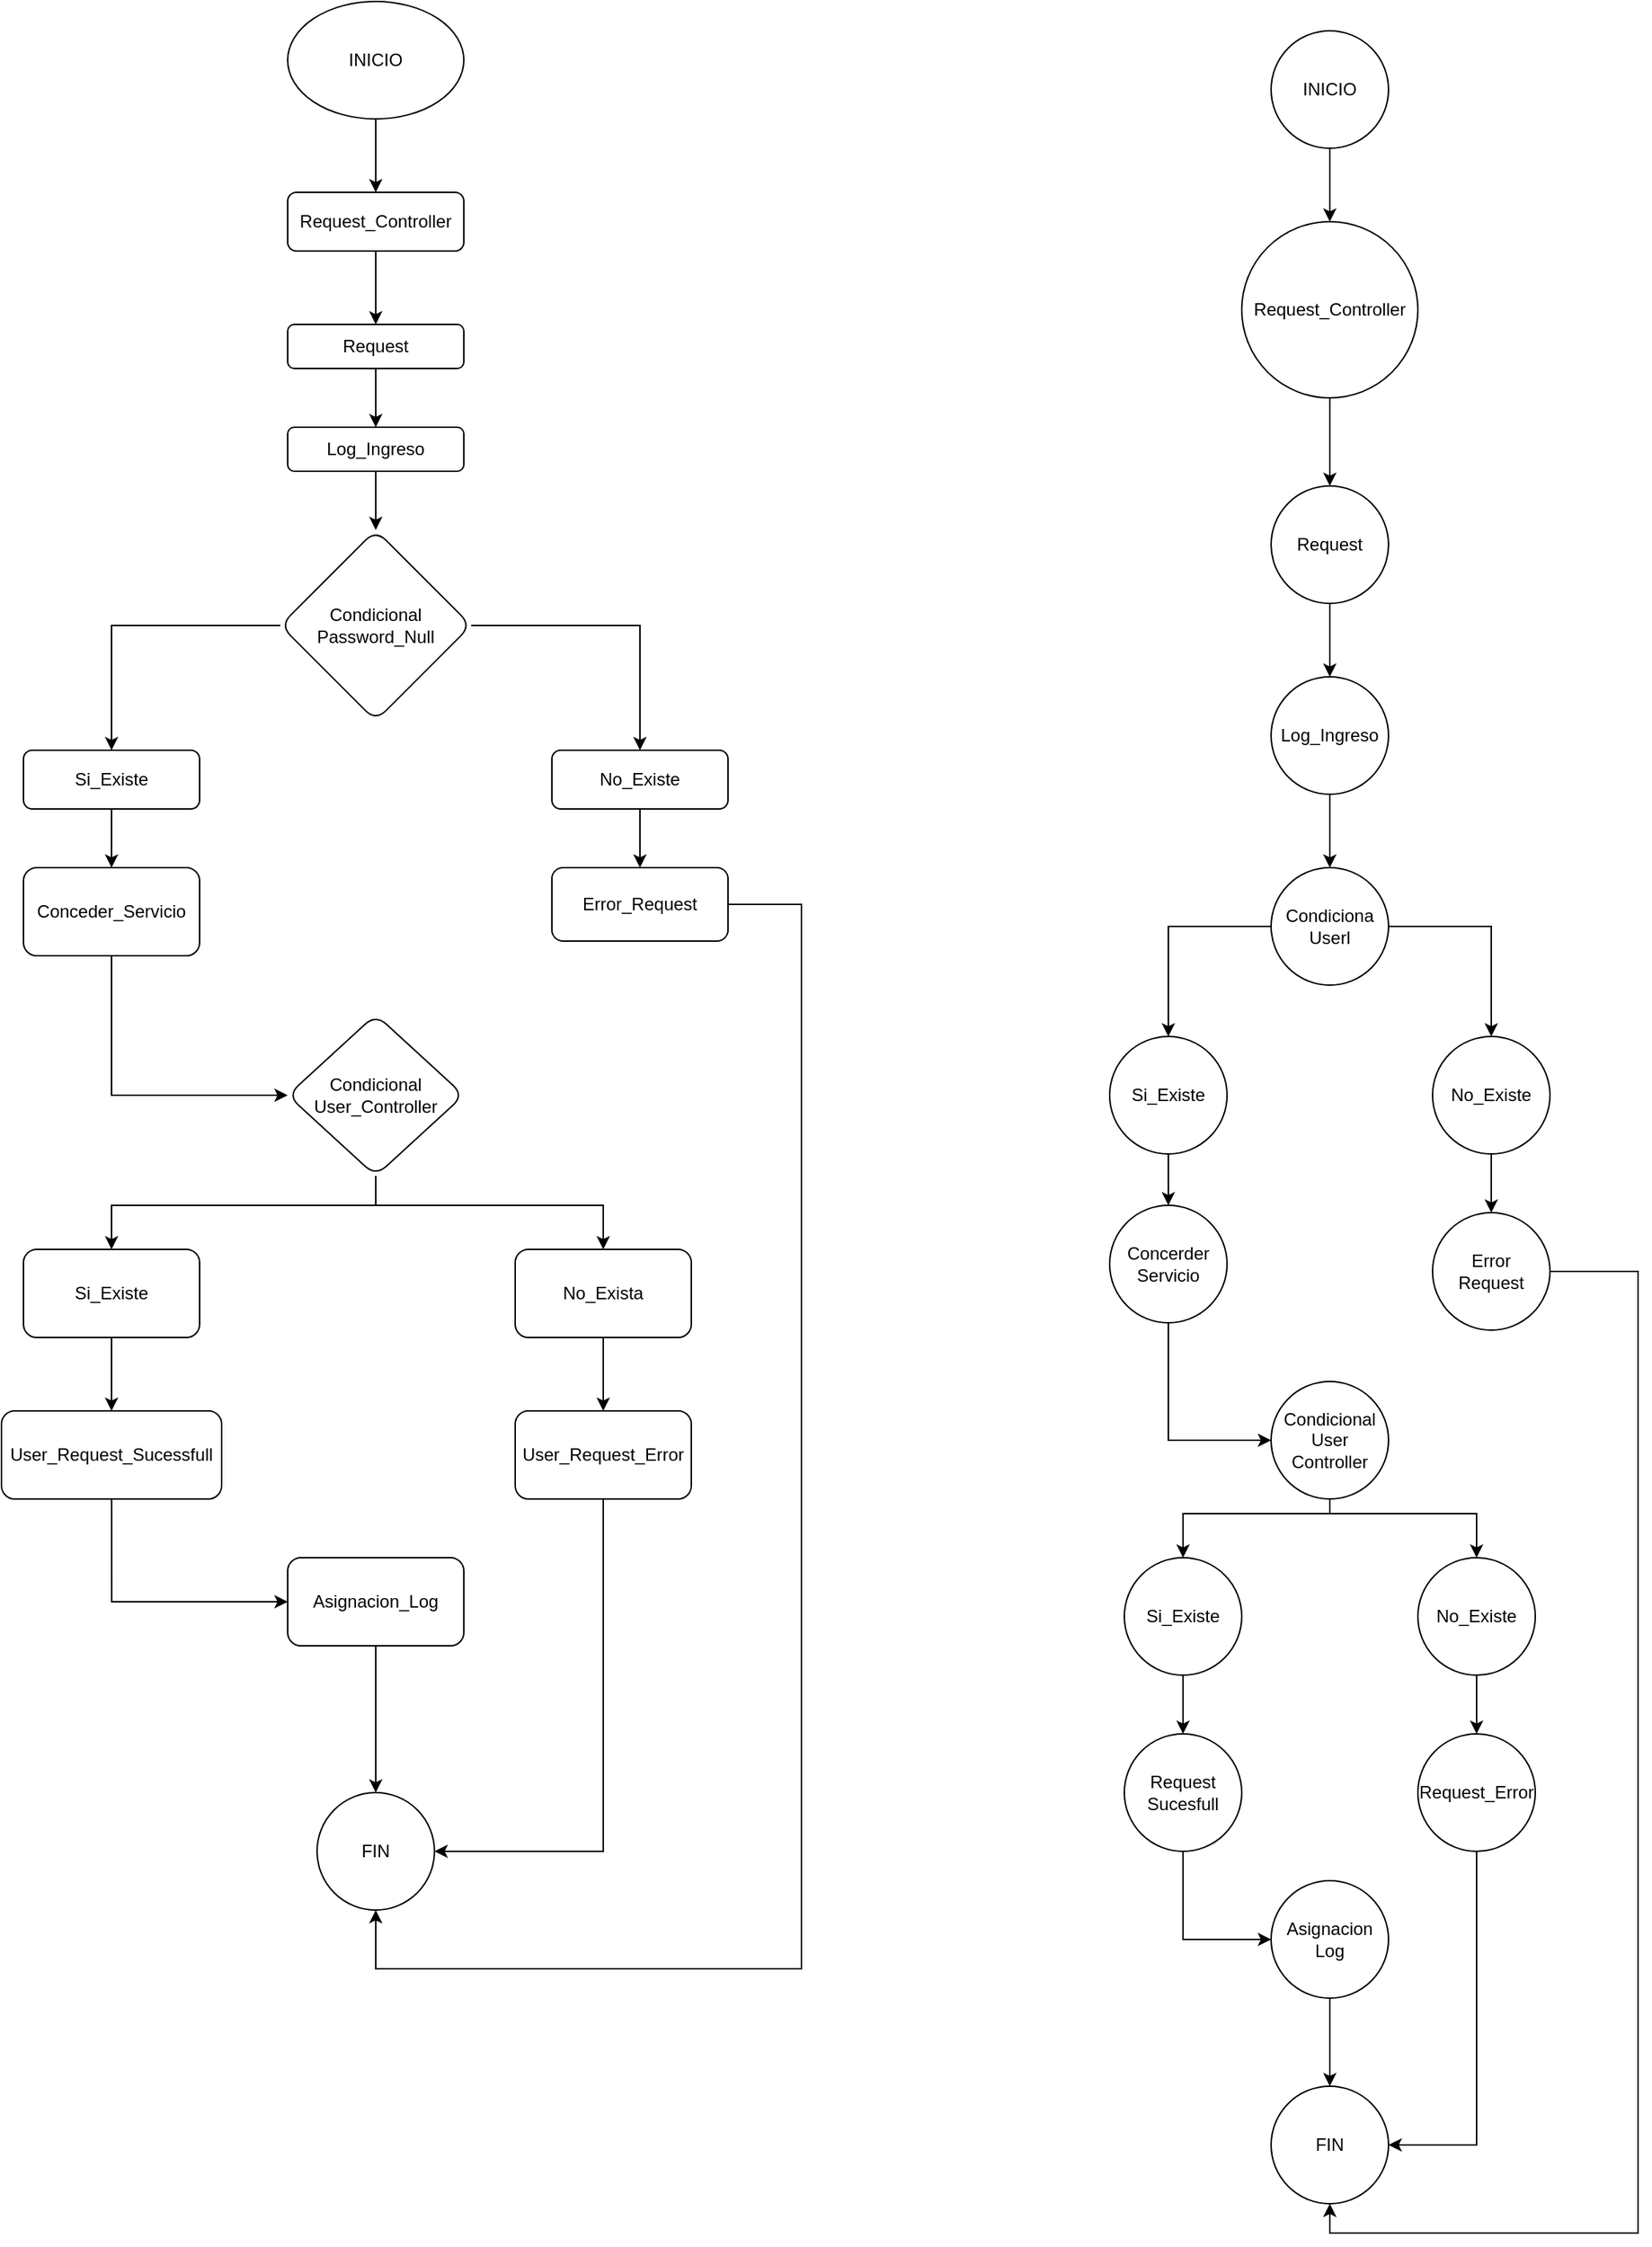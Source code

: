 <mxfile version="20.5.3" type="embed" pages="3"><diagram name="Page-1" id="FfVIi07mpyi2BEAG_MNZ"><mxGraphModel dx="629" dy="1196" grid="0" gridSize="10" guides="1" tooltips="1" connect="1" arrows="1" fold="1" page="0" pageScale="1" pageWidth="850" pageHeight="1100" math="0" shadow="0"><root><mxCell id="0"/><mxCell id="1" parent="0"/><mxCell id="qNy3HbN_EDeQJ4Fwauo_-4" style="edgeStyle=orthogonalEdgeStyle;rounded=0;orthogonalLoop=1;jettySize=auto;html=1;" parent="1" source="qNy3HbN_EDeQJ4Fwauo_-1" edge="1"><mxGeometry relative="1" as="geometry"><mxPoint x="1060" y="60" as="targetPoint"/></mxGeometry></mxCell><mxCell id="qNy3HbN_EDeQJ4Fwauo_-1" value="INICIO" style="ellipse;whiteSpace=wrap;html=1;" parent="1" vertex="1"><mxGeometry x="1000" y="-70" width="120" height="80" as="geometry"/></mxCell><mxCell id="qNy3HbN_EDeQJ4Fwauo_-7" value="" style="edgeStyle=orthogonalEdgeStyle;rounded=0;orthogonalLoop=1;jettySize=auto;html=1;" parent="1" source="qNy3HbN_EDeQJ4Fwauo_-5" target="qNy3HbN_EDeQJ4Fwauo_-6" edge="1"><mxGeometry relative="1" as="geometry"/></mxCell><mxCell id="qNy3HbN_EDeQJ4Fwauo_-5" value="Request_Controller" style="rounded=1;whiteSpace=wrap;html=1;" parent="1" vertex="1"><mxGeometry x="1000" y="60" width="120" height="40" as="geometry"/></mxCell><mxCell id="qNy3HbN_EDeQJ4Fwauo_-9" value="" style="edgeStyle=orthogonalEdgeStyle;rounded=0;orthogonalLoop=1;jettySize=auto;html=1;" parent="1" source="qNy3HbN_EDeQJ4Fwauo_-6" target="qNy3HbN_EDeQJ4Fwauo_-8" edge="1"><mxGeometry relative="1" as="geometry"/></mxCell><mxCell id="qNy3HbN_EDeQJ4Fwauo_-6" value="Request" style="whiteSpace=wrap;html=1;rounded=1;" parent="1" vertex="1"><mxGeometry x="1000" y="150" width="120" height="30" as="geometry"/></mxCell><mxCell id="qNy3HbN_EDeQJ4Fwauo_-14" value="" style="edgeStyle=orthogonalEdgeStyle;rounded=0;orthogonalLoop=1;jettySize=auto;html=1;" parent="1" source="qNy3HbN_EDeQJ4Fwauo_-8" target="qNy3HbN_EDeQJ4Fwauo_-13" edge="1"><mxGeometry relative="1" as="geometry"/></mxCell><mxCell id="qNy3HbN_EDeQJ4Fwauo_-8" value="Log_Ingreso" style="whiteSpace=wrap;html=1;rounded=1;" parent="1" vertex="1"><mxGeometry x="1000" y="220" width="120" height="30" as="geometry"/></mxCell><mxCell id="qNy3HbN_EDeQJ4Fwauo_-17" value="" style="edgeStyle=orthogonalEdgeStyle;rounded=0;orthogonalLoop=1;jettySize=auto;html=1;" parent="1" source="qNy3HbN_EDeQJ4Fwauo_-13" target="qNy3HbN_EDeQJ4Fwauo_-16" edge="1"><mxGeometry relative="1" as="geometry"/></mxCell><mxCell id="qNy3HbN_EDeQJ4Fwauo_-21" value="" style="edgeStyle=orthogonalEdgeStyle;rounded=0;orthogonalLoop=1;jettySize=auto;html=1;" parent="1" source="qNy3HbN_EDeQJ4Fwauo_-13" target="qNy3HbN_EDeQJ4Fwauo_-20" edge="1"><mxGeometry relative="1" as="geometry"/></mxCell><mxCell id="qNy3HbN_EDeQJ4Fwauo_-13" value="Condicional&lt;div&gt;Password_Null&lt;/div&gt;" style="rhombus;whiteSpace=wrap;html=1;rounded=1;" parent="1" vertex="1"><mxGeometry x="995" y="290" width="130" height="130" as="geometry"/></mxCell><mxCell id="qNy3HbN_EDeQJ4Fwauo_-19" value="" style="edgeStyle=orthogonalEdgeStyle;rounded=0;orthogonalLoop=1;jettySize=auto;html=1;" parent="1" source="qNy3HbN_EDeQJ4Fwauo_-16" target="qNy3HbN_EDeQJ4Fwauo_-18" edge="1"><mxGeometry relative="1" as="geometry"/></mxCell><mxCell id="qNy3HbN_EDeQJ4Fwauo_-16" value="Si_Existe" style="whiteSpace=wrap;html=1;rounded=1;" parent="1" vertex="1"><mxGeometry x="820" y="440" width="120" height="40" as="geometry"/></mxCell><mxCell id="qNy3HbN_EDeQJ4Fwauo_-29" value="" style="edgeStyle=orthogonalEdgeStyle;rounded=0;orthogonalLoop=1;jettySize=auto;html=1;" parent="1" source="qNy3HbN_EDeQJ4Fwauo_-18" target="qNy3HbN_EDeQJ4Fwauo_-28" edge="1"><mxGeometry relative="1" as="geometry"><Array as="points"><mxPoint x="880" y="675"/></Array></mxGeometry></mxCell><mxCell id="qNy3HbN_EDeQJ4Fwauo_-18" value="Conceder_Servicio" style="whiteSpace=wrap;html=1;rounded=1;" parent="1" vertex="1"><mxGeometry x="820" y="520" width="120" height="60" as="geometry"/></mxCell><mxCell id="qNy3HbN_EDeQJ4Fwauo_-23" value="" style="edgeStyle=orthogonalEdgeStyle;rounded=0;orthogonalLoop=1;jettySize=auto;html=1;" parent="1" source="qNy3HbN_EDeQJ4Fwauo_-20" target="qNy3HbN_EDeQJ4Fwauo_-22" edge="1"><mxGeometry relative="1" as="geometry"/></mxCell><mxCell id="qNy3HbN_EDeQJ4Fwauo_-20" value="No_Existe" style="whiteSpace=wrap;html=1;rounded=1;" parent="1" vertex="1"><mxGeometry x="1180" y="440" width="120" height="40" as="geometry"/></mxCell><mxCell id="qNy3HbN_EDeQJ4Fwauo_-41" style="edgeStyle=orthogonalEdgeStyle;rounded=0;orthogonalLoop=1;jettySize=auto;html=1;" parent="1" source="qNy3HbN_EDeQJ4Fwauo_-22" target="qNy3HbN_EDeQJ4Fwauo_-39" edge="1"><mxGeometry relative="1" as="geometry"><Array as="points"><mxPoint x="1350" y="545"/><mxPoint x="1350" y="1270"/><mxPoint x="1060" y="1270"/></Array></mxGeometry></mxCell><mxCell id="qNy3HbN_EDeQJ4Fwauo_-22" value="Error_Request" style="whiteSpace=wrap;html=1;rounded=1;" parent="1" vertex="1"><mxGeometry x="1180" y="520" width="120" height="50" as="geometry"/></mxCell><mxCell id="qNy3HbN_EDeQJ4Fwauo_-31" value="" style="edgeStyle=orthogonalEdgeStyle;rounded=0;orthogonalLoop=1;jettySize=auto;html=1;" parent="1" source="qNy3HbN_EDeQJ4Fwauo_-28" target="qNy3HbN_EDeQJ4Fwauo_-30" edge="1"><mxGeometry relative="1" as="geometry"><Array as="points"><mxPoint x="1060" y="750"/><mxPoint x="880" y="750"/></Array></mxGeometry></mxCell><mxCell id="qNy3HbN_EDeQJ4Fwauo_-34" value="" style="edgeStyle=orthogonalEdgeStyle;rounded=0;orthogonalLoop=1;jettySize=auto;html=1;" parent="1" source="qNy3HbN_EDeQJ4Fwauo_-28" target="qNy3HbN_EDeQJ4Fwauo_-33" edge="1"><mxGeometry relative="1" as="geometry"><Array as="points"><mxPoint x="1060" y="750"/><mxPoint x="1215" y="750"/></Array></mxGeometry></mxCell><mxCell id="qNy3HbN_EDeQJ4Fwauo_-28" value="Condicional&lt;div&gt;User_Controller&lt;/div&gt;" style="rhombus;whiteSpace=wrap;html=1;rounded=1;" parent="1" vertex="1"><mxGeometry x="1000" y="620" width="120" height="110" as="geometry"/></mxCell><mxCell id="qNy3HbN_EDeQJ4Fwauo_-36" value="" style="edgeStyle=orthogonalEdgeStyle;rounded=0;orthogonalLoop=1;jettySize=auto;html=1;" parent="1" source="qNy3HbN_EDeQJ4Fwauo_-30" target="qNy3HbN_EDeQJ4Fwauo_-35" edge="1"><mxGeometry relative="1" as="geometry"/></mxCell><mxCell id="qNy3HbN_EDeQJ4Fwauo_-30" value="Si_Existe" style="whiteSpace=wrap;html=1;rounded=1;" parent="1" vertex="1"><mxGeometry x="820" y="780" width="120" height="60" as="geometry"/></mxCell><mxCell id="qNy3HbN_EDeQJ4Fwauo_-43" value="" style="edgeStyle=orthogonalEdgeStyle;rounded=0;orthogonalLoop=1;jettySize=auto;html=1;" parent="1" source="qNy3HbN_EDeQJ4Fwauo_-33" target="qNy3HbN_EDeQJ4Fwauo_-42" edge="1"><mxGeometry relative="1" as="geometry"/></mxCell><mxCell id="qNy3HbN_EDeQJ4Fwauo_-33" value="No_Exista" style="whiteSpace=wrap;html=1;rounded=1;" parent="1" vertex="1"><mxGeometry x="1155" y="780" width="120" height="60" as="geometry"/></mxCell><mxCell id="qNy3HbN_EDeQJ4Fwauo_-38" value="" style="edgeStyle=orthogonalEdgeStyle;rounded=0;orthogonalLoop=1;jettySize=auto;html=1;" parent="1" target="qNy3HbN_EDeQJ4Fwauo_-37" edge="1"><mxGeometry relative="1" as="geometry"><mxPoint x="880.059" y="930" as="sourcePoint"/><Array as="points"><mxPoint x="880" y="1020"/></Array></mxGeometry></mxCell><mxCell id="qNy3HbN_EDeQJ4Fwauo_-35" value="User_Request_Sucessfull" style="whiteSpace=wrap;html=1;rounded=1;" parent="1" vertex="1"><mxGeometry x="805" y="890" width="150" height="60" as="geometry"/></mxCell><mxCell id="qNy3HbN_EDeQJ4Fwauo_-40" value="" style="edgeStyle=orthogonalEdgeStyle;rounded=0;orthogonalLoop=1;jettySize=auto;html=1;" parent="1" source="qNy3HbN_EDeQJ4Fwauo_-37" target="qNy3HbN_EDeQJ4Fwauo_-39" edge="1"><mxGeometry relative="1" as="geometry"/></mxCell><mxCell id="qNy3HbN_EDeQJ4Fwauo_-37" value="Asignacion_Log" style="whiteSpace=wrap;html=1;rounded=1;" parent="1" vertex="1"><mxGeometry x="1000" y="990" width="120" height="60" as="geometry"/></mxCell><mxCell id="qNy3HbN_EDeQJ4Fwauo_-39" value="FIN" style="ellipse;whiteSpace=wrap;html=1;rounded=1;" parent="1" vertex="1"><mxGeometry x="1020" y="1150" width="80" height="80" as="geometry"/></mxCell><mxCell id="qNy3HbN_EDeQJ4Fwauo_-44" style="edgeStyle=orthogonalEdgeStyle;rounded=0;orthogonalLoop=1;jettySize=auto;html=1;" parent="1" source="qNy3HbN_EDeQJ4Fwauo_-42" target="qNy3HbN_EDeQJ4Fwauo_-39" edge="1"><mxGeometry relative="1" as="geometry"><Array as="points"><mxPoint x="1215" y="1190"/></Array></mxGeometry></mxCell><mxCell id="qNy3HbN_EDeQJ4Fwauo_-42" value="User_Request_Error" style="whiteSpace=wrap;html=1;rounded=1;" parent="1" vertex="1"><mxGeometry x="1155" y="890" width="120" height="60" as="geometry"/></mxCell><mxCell id="qNy3HbN_EDeQJ4Fwauo_-47" value="" style="edgeStyle=orthogonalEdgeStyle;rounded=0;orthogonalLoop=1;jettySize=auto;html=1;" parent="1" source="qNy3HbN_EDeQJ4Fwauo_-45" target="qNy3HbN_EDeQJ4Fwauo_-46" edge="1"><mxGeometry relative="1" as="geometry"/></mxCell><mxCell id="qNy3HbN_EDeQJ4Fwauo_-45" value="INICIO" style="ellipse;whiteSpace=wrap;html=1;aspect=fixed;" parent="1" vertex="1"><mxGeometry x="1670" y="-50" width="80" height="80" as="geometry"/></mxCell><mxCell id="qNy3HbN_EDeQJ4Fwauo_-49" value="" style="edgeStyle=orthogonalEdgeStyle;rounded=0;orthogonalLoop=1;jettySize=auto;html=1;" parent="1" source="qNy3HbN_EDeQJ4Fwauo_-46" target="qNy3HbN_EDeQJ4Fwauo_-48" edge="1"><mxGeometry relative="1" as="geometry"/></mxCell><mxCell id="qNy3HbN_EDeQJ4Fwauo_-46" value="Request_Controller" style="ellipse;whiteSpace=wrap;html=1;" parent="1" vertex="1"><mxGeometry x="1650" y="80" width="120" height="120" as="geometry"/></mxCell><mxCell id="qNy3HbN_EDeQJ4Fwauo_-53" value="" style="edgeStyle=orthogonalEdgeStyle;rounded=0;orthogonalLoop=1;jettySize=auto;html=1;" parent="1" source="qNy3HbN_EDeQJ4Fwauo_-48" target="qNy3HbN_EDeQJ4Fwauo_-52" edge="1"><mxGeometry relative="1" as="geometry"/></mxCell><mxCell id="qNy3HbN_EDeQJ4Fwauo_-48" value="Request" style="ellipse;whiteSpace=wrap;html=1;" parent="1" vertex="1"><mxGeometry x="1670" y="260" width="80" height="80" as="geometry"/></mxCell><mxCell id="qNy3HbN_EDeQJ4Fwauo_-55" value="" style="edgeStyle=orthogonalEdgeStyle;rounded=0;orthogonalLoop=1;jettySize=auto;html=1;" parent="1" source="qNy3HbN_EDeQJ4Fwauo_-52" target="qNy3HbN_EDeQJ4Fwauo_-54" edge="1"><mxGeometry relative="1" as="geometry"/></mxCell><mxCell id="qNy3HbN_EDeQJ4Fwauo_-52" value="Log_Ingreso" style="ellipse;whiteSpace=wrap;html=1;" parent="1" vertex="1"><mxGeometry x="1670" y="390" width="80" height="80" as="geometry"/></mxCell><mxCell id="qNy3HbN_EDeQJ4Fwauo_-57" value="" style="edgeStyle=orthogonalEdgeStyle;rounded=0;orthogonalLoop=1;jettySize=auto;html=1;" parent="1" source="qNy3HbN_EDeQJ4Fwauo_-54" target="qNy3HbN_EDeQJ4Fwauo_-56" edge="1"><mxGeometry relative="1" as="geometry"/></mxCell><mxCell id="qNy3HbN_EDeQJ4Fwauo_-59" value="" style="edgeStyle=orthogonalEdgeStyle;rounded=0;orthogonalLoop=1;jettySize=auto;html=1;" parent="1" source="qNy3HbN_EDeQJ4Fwauo_-54" target="qNy3HbN_EDeQJ4Fwauo_-58" edge="1"><mxGeometry relative="1" as="geometry"/></mxCell><mxCell id="qNy3HbN_EDeQJ4Fwauo_-54" value="Condiciona&lt;div&gt;Userl&lt;/div&gt;" style="ellipse;whiteSpace=wrap;html=1;" parent="1" vertex="1"><mxGeometry x="1670" y="520" width="80" height="80" as="geometry"/></mxCell><mxCell id="qNy3HbN_EDeQJ4Fwauo_-61" value="" style="edgeStyle=orthogonalEdgeStyle;rounded=0;orthogonalLoop=1;jettySize=auto;html=1;" parent="1" source="qNy3HbN_EDeQJ4Fwauo_-56" target="qNy3HbN_EDeQJ4Fwauo_-60" edge="1"><mxGeometry relative="1" as="geometry"/></mxCell><mxCell id="qNy3HbN_EDeQJ4Fwauo_-56" value="Si_Existe" style="ellipse;whiteSpace=wrap;html=1;" parent="1" vertex="1"><mxGeometry x="1560" y="635" width="80" height="80" as="geometry"/></mxCell><mxCell id="qNy3HbN_EDeQJ4Fwauo_-63" value="" style="edgeStyle=orthogonalEdgeStyle;rounded=0;orthogonalLoop=1;jettySize=auto;html=1;" parent="1" source="qNy3HbN_EDeQJ4Fwauo_-58" target="qNy3HbN_EDeQJ4Fwauo_-62" edge="1"><mxGeometry relative="1" as="geometry"/></mxCell><mxCell id="qNy3HbN_EDeQJ4Fwauo_-58" value="No_Existe" style="ellipse;whiteSpace=wrap;html=1;" parent="1" vertex="1"><mxGeometry x="1780" y="635" width="80" height="80" as="geometry"/></mxCell><mxCell id="qNy3HbN_EDeQJ4Fwauo_-65" value="" style="edgeStyle=orthogonalEdgeStyle;rounded=0;orthogonalLoop=1;jettySize=auto;html=1;" parent="1" source="qNy3HbN_EDeQJ4Fwauo_-60" target="qNy3HbN_EDeQJ4Fwauo_-64" edge="1"><mxGeometry relative="1" as="geometry"><Array as="points"><mxPoint x="1600" y="910"/></Array></mxGeometry></mxCell><mxCell id="qNy3HbN_EDeQJ4Fwauo_-60" value="Concerder&lt;div&gt;Servicio&lt;/div&gt;" style="ellipse;whiteSpace=wrap;html=1;" parent="1" vertex="1"><mxGeometry x="1560" y="750" width="80" height="80" as="geometry"/></mxCell><mxCell id="qNy3HbN_EDeQJ4Fwauo_-82" style="edgeStyle=orthogonalEdgeStyle;rounded=0;orthogonalLoop=1;jettySize=auto;html=1;entryX=0.5;entryY=1;entryDx=0;entryDy=0;" parent="1" source="qNy3HbN_EDeQJ4Fwauo_-62" target="qNy3HbN_EDeQJ4Fwauo_-76" edge="1"><mxGeometry relative="1" as="geometry"><Array as="points"><mxPoint x="1920" y="795"/><mxPoint x="1920" y="1450"/><mxPoint x="1710" y="1450"/></Array></mxGeometry></mxCell><mxCell id="qNy3HbN_EDeQJ4Fwauo_-62" value="Error&lt;div&gt;Request&lt;/div&gt;" style="ellipse;whiteSpace=wrap;html=1;" parent="1" vertex="1"><mxGeometry x="1780" y="755" width="80" height="80" as="geometry"/></mxCell><mxCell id="qNy3HbN_EDeQJ4Fwauo_-67" value="" style="edgeStyle=orthogonalEdgeStyle;rounded=0;orthogonalLoop=1;jettySize=auto;html=1;" parent="1" source="qNy3HbN_EDeQJ4Fwauo_-64" target="qNy3HbN_EDeQJ4Fwauo_-66" edge="1"><mxGeometry relative="1" as="geometry"><Array as="points"><mxPoint x="1710" y="960"/><mxPoint x="1610" y="960"/></Array></mxGeometry></mxCell><mxCell id="qNy3HbN_EDeQJ4Fwauo_-69" value="" style="edgeStyle=orthogonalEdgeStyle;rounded=0;orthogonalLoop=1;jettySize=auto;html=1;" parent="1" source="qNy3HbN_EDeQJ4Fwauo_-64" target="qNy3HbN_EDeQJ4Fwauo_-68" edge="1"><mxGeometry relative="1" as="geometry"><Array as="points"><mxPoint x="1710" y="960"/><mxPoint x="1810" y="960"/></Array></mxGeometry></mxCell><mxCell id="qNy3HbN_EDeQJ4Fwauo_-64" value="Condicional&lt;div&gt;User&lt;/div&gt;&lt;div&gt;Controller&lt;/div&gt;" style="ellipse;whiteSpace=wrap;html=1;" parent="1" vertex="1"><mxGeometry x="1670" y="870" width="80" height="80" as="geometry"/></mxCell><mxCell id="qNy3HbN_EDeQJ4Fwauo_-71" value="" style="edgeStyle=orthogonalEdgeStyle;rounded=0;orthogonalLoop=1;jettySize=auto;html=1;" parent="1" source="qNy3HbN_EDeQJ4Fwauo_-66" target="qNy3HbN_EDeQJ4Fwauo_-70" edge="1"><mxGeometry relative="1" as="geometry"/></mxCell><mxCell id="qNy3HbN_EDeQJ4Fwauo_-66" value="Si_Existe" style="ellipse;whiteSpace=wrap;html=1;" parent="1" vertex="1"><mxGeometry x="1570" y="990" width="80" height="80" as="geometry"/></mxCell><mxCell id="qNy3HbN_EDeQJ4Fwauo_-80" value="" style="edgeStyle=orthogonalEdgeStyle;rounded=0;orthogonalLoop=1;jettySize=auto;html=1;" parent="1" source="qNy3HbN_EDeQJ4Fwauo_-68" target="qNy3HbN_EDeQJ4Fwauo_-79" edge="1"><mxGeometry relative="1" as="geometry"><Array as="points"><mxPoint x="1810" y="1100"/><mxPoint x="1810" y="1100"/></Array></mxGeometry></mxCell><mxCell id="qNy3HbN_EDeQJ4Fwauo_-68" value="No_Existe" style="ellipse;whiteSpace=wrap;html=1;" parent="1" vertex="1"><mxGeometry x="1770" y="990" width="80" height="80" as="geometry"/></mxCell><mxCell id="qNy3HbN_EDeQJ4Fwauo_-73" value="" style="edgeStyle=orthogonalEdgeStyle;rounded=0;orthogonalLoop=1;jettySize=auto;html=1;" parent="1" source="qNy3HbN_EDeQJ4Fwauo_-70" target="qNy3HbN_EDeQJ4Fwauo_-72" edge="1"><mxGeometry relative="1" as="geometry"><Array as="points"><mxPoint x="1610" y="1250"/></Array></mxGeometry></mxCell><mxCell id="qNy3HbN_EDeQJ4Fwauo_-70" value="Request&lt;div&gt;Sucesfull&lt;/div&gt;" style="ellipse;whiteSpace=wrap;html=1;" parent="1" vertex="1"><mxGeometry x="1570" y="1110" width="80" height="80" as="geometry"/></mxCell><mxCell id="qNy3HbN_EDeQJ4Fwauo_-77" value="" style="edgeStyle=orthogonalEdgeStyle;rounded=0;orthogonalLoop=1;jettySize=auto;html=1;" parent="1" source="qNy3HbN_EDeQJ4Fwauo_-72" target="qNy3HbN_EDeQJ4Fwauo_-76" edge="1"><mxGeometry relative="1" as="geometry"/></mxCell><mxCell id="qNy3HbN_EDeQJ4Fwauo_-72" value="Asignacion&lt;div&gt;Log&lt;/div&gt;" style="ellipse;whiteSpace=wrap;html=1;" parent="1" vertex="1"><mxGeometry x="1670" y="1210" width="80" height="80" as="geometry"/></mxCell><mxCell id="qNy3HbN_EDeQJ4Fwauo_-76" value="FIN" style="ellipse;whiteSpace=wrap;html=1;" parent="1" vertex="1"><mxGeometry x="1670" y="1350" width="80" height="80" as="geometry"/></mxCell><mxCell id="qNy3HbN_EDeQJ4Fwauo_-81" style="edgeStyle=orthogonalEdgeStyle;rounded=0;orthogonalLoop=1;jettySize=auto;html=1;entryX=1;entryY=0.5;entryDx=0;entryDy=0;" parent="1" source="qNy3HbN_EDeQJ4Fwauo_-79" target="qNy3HbN_EDeQJ4Fwauo_-76" edge="1"><mxGeometry relative="1" as="geometry"><Array as="points"><mxPoint x="1810" y="1390"/></Array></mxGeometry></mxCell><mxCell id="qNy3HbN_EDeQJ4Fwauo_-79" value="Request_Error" style="ellipse;whiteSpace=wrap;html=1;" parent="1" vertex="1"><mxGeometry x="1770" y="1110" width="80" height="80" as="geometry"/></mxCell></root></mxGraphModel></diagram><diagram id="x4maokPuhTRTG_9utZrZ" name="New Book/User"><mxGraphModel dx="2396" dy="1276" grid="0" gridSize="10" guides="1" tooltips="1" connect="1" arrows="1" fold="1" page="0" pageScale="1" pageWidth="850" pageHeight="1100" math="0" shadow="0"><root><mxCell id="0"/><mxCell id="1" parent="0"/><mxCell id="uH591HHBjOjmrH8-YSeK-1" style="edgeStyle=orthogonalEdgeStyle;rounded=0;orthogonalLoop=1;jettySize=auto;html=1;" parent="1" source="uH591HHBjOjmrH8-YSeK-3" edge="1"><mxGeometry relative="1" as="geometry"><mxPoint x="-204" y="81" as="targetPoint"/></mxGeometry></mxCell><mxCell id="uH591HHBjOjmrH8-YSeK-2" value="" style="edgeStyle=orthogonalEdgeStyle;rounded=0;orthogonalLoop=1;jettySize=auto;html=1;" parent="1" source="uH591HHBjOjmrH8-YSeK-3" target="uH591HHBjOjmrH8-YSeK-5" edge="1"><mxGeometry relative="1" as="geometry"/></mxCell><mxCell id="uH591HHBjOjmrH8-YSeK-3" value="Request /Asignación" style="ellipse;whiteSpace=wrap;html=1;aspect=fixed;" parent="1" vertex="1"><mxGeometry x="-244" y="21" width="80" height="80" as="geometry"/></mxCell><mxCell id="uH591HHBjOjmrH8-YSeK-4" value="" style="edgeStyle=orthogonalEdgeStyle;rounded=0;orthogonalLoop=1;jettySize=auto;html=1;" parent="1" source="uH591HHBjOjmrH8-YSeK-5" target="uH591HHBjOjmrH8-YSeK-20" edge="1"><mxGeometry relative="1" as="geometry"/></mxCell><mxCell id="uH591HHBjOjmrH8-YSeK-5" value="Log Ingreso" style="ellipse;whiteSpace=wrap;html=1;aspect=fixed;" parent="1" vertex="1"><mxGeometry x="-243" y="131" width="80" height="80" as="geometry"/></mxCell><mxCell id="uH591HHBjOjmrH8-YSeK-6" value="Condicional&lt;div&gt;respuesta&lt;/div&gt;&lt;div&gt;servicio&lt;/div&gt;" style="ellipse;whiteSpace=wrap;html=1;aspect=fixed;" parent="1" vertex="1"><mxGeometry x="-243" y="351" width="80" height="80" as="geometry"/></mxCell><mxCell id="uH591HHBjOjmrH8-YSeK-7" value="" style="edgeStyle=orthogonalEdgeStyle;rounded=0;orthogonalLoop=1;jettySize=auto;html=1;" parent="1" source="uH591HHBjOjmrH8-YSeK-8" target="uH591HHBjOjmrH8-YSeK-14" edge="1"><mxGeometry relative="1" as="geometry"/></mxCell><mxCell id="uH591HHBjOjmrH8-YSeK-8" value="Existe&lt;div&gt;yes&lt;/div&gt;" style="ellipse;whiteSpace=wrap;html=1;aspect=fixed;" parent="1" vertex="1"><mxGeometry x="-184" y="451" width="80" height="80" as="geometry"/></mxCell><mxCell id="uH591HHBjOjmrH8-YSeK-9" value="" style="endArrow=classic;startArrow=none;html=1;rounded=0;startFill=0;exitX=1;exitY=1;exitDx=0;exitDy=0;" parent="1" source="uH591HHBjOjmrH8-YSeK-6" target="uH591HHBjOjmrH8-YSeK-8" edge="1"><mxGeometry width="50" height="50" relative="1" as="geometry"><mxPoint x="-154" y="381" as="sourcePoint"/><mxPoint x="-134" y="561" as="targetPoint"/></mxGeometry></mxCell><mxCell id="uH591HHBjOjmrH8-YSeK-10" value="" style="edgeStyle=orthogonalEdgeStyle;rounded=0;orthogonalLoop=1;jettySize=auto;html=1;" parent="1" source="uH591HHBjOjmrH8-YSeK-11" target="uH591HHBjOjmrH8-YSeK-23" edge="1"><mxGeometry relative="1" as="geometry"/></mxCell><mxCell id="uH591HHBjOjmrH8-YSeK-11" value="Existe&lt;div&gt;no&lt;/div&gt;" style="ellipse;whiteSpace=wrap;html=1;aspect=fixed;" parent="1" vertex="1"><mxGeometry x="-304" y="451" width="80" height="80" as="geometry"/></mxCell><mxCell id="uH591HHBjOjmrH8-YSeK-12" value="" style="endArrow=classic;html=1;rounded=0;exitX=0;exitY=1;exitDx=0;exitDy=0;" parent="1" source="uH591HHBjOjmrH8-YSeK-6" target="uH591HHBjOjmrH8-YSeK-11" edge="1"><mxGeometry width="50" height="50" relative="1" as="geometry"><mxPoint x="-184" y="441" as="sourcePoint"/><mxPoint x="-134" y="391" as="targetPoint"/></mxGeometry></mxCell><mxCell id="uH591HHBjOjmrH8-YSeK-13" style="edgeStyle=orthogonalEdgeStyle;rounded=0;orthogonalLoop=1;jettySize=auto;html=1;" parent="1" source="uH591HHBjOjmrH8-YSeK-14" target="uH591HHBjOjmrH8-YSeK-16" edge="1"><mxGeometry relative="1" as="geometry"/></mxCell><mxCell id="uH591HHBjOjmrH8-YSeK-14" value="Asignación&lt;div&gt;respuesta&lt;/div&gt;" style="ellipse;whiteSpace=wrap;html=1;aspect=fixed;" parent="1" vertex="1"><mxGeometry x="-74" y="781" width="80" height="80" as="geometry"/></mxCell><mxCell id="uH591HHBjOjmrH8-YSeK-15" style="edgeStyle=orthogonalEdgeStyle;rounded=0;orthogonalLoop=1;jettySize=auto;html=1;" parent="1" source="uH591HHBjOjmrH8-YSeK-16" target="uH591HHBjOjmrH8-YSeK-21" edge="1"><mxGeometry relative="1" as="geometry"><mxPoint x="-34" y="1211" as="targetPoint"/></mxGeometry></mxCell><mxCell id="uH591HHBjOjmrH8-YSeK-16" value="Log Salida" style="ellipse;whiteSpace=wrap;html=1;aspect=fixed;" parent="1" vertex="1"><mxGeometry x="-74" y="1002" width="80" height="80" as="geometry"/></mxCell><mxCell id="uH591HHBjOjmrH8-YSeK-17" style="edgeStyle=orthogonalEdgeStyle;rounded=0;orthogonalLoop=1;jettySize=auto;html=1;" parent="1" source="uH591HHBjOjmrH8-YSeK-18" target="uH591HHBjOjmrH8-YSeK-3" edge="1"><mxGeometry relative="1" as="geometry"/></mxCell><mxCell id="uH591HHBjOjmrH8-YSeK-18" value="INICIO" style="strokeWidth=2;html=1;shape=mxgraph.flowchart.start_2;whiteSpace=wrap;" parent="1" vertex="1"><mxGeometry x="-254" y="-99" width="100" height="100" as="geometry"/></mxCell><mxCell id="uH591HHBjOjmrH8-YSeK-19" style="edgeStyle=orthogonalEdgeStyle;rounded=0;orthogonalLoop=1;jettySize=auto;html=1;" parent="1" source="uH591HHBjOjmrH8-YSeK-20" target="uH591HHBjOjmrH8-YSeK-6" edge="1"><mxGeometry relative="1" as="geometry"/></mxCell><mxCell id="uH591HHBjOjmrH8-YSeK-20" value="Servicio &lt;br&gt;Existe" style="ellipse;whiteSpace=wrap;html=1;aspect=fixed;" parent="1" vertex="1"><mxGeometry x="-243" y="241" width="80" height="80" as="geometry"/></mxCell><mxCell id="uH591HHBjOjmrH8-YSeK-21" value="" style="ellipse;html=1;shape=endState;fillColor=#000000;strokeColor=#ff0000;" parent="1" vertex="1"><mxGeometry x="-66.5" y="1129" width="65" height="60" as="geometry"/></mxCell><mxCell id="uH591HHBjOjmrH8-YSeK-22" style="edgeStyle=orthogonalEdgeStyle;rounded=0;orthogonalLoop=1;jettySize=auto;html=1;" parent="1" source="uH591HHBjOjmrH8-YSeK-23" target="uH591HHBjOjmrH8-YSeK-25" edge="1"><mxGeometry relative="1" as="geometry"/></mxCell><mxCell id="uH591HHBjOjmrH8-YSeK-23" value="Servicio&lt;div&gt;save&lt;/div&gt;" style="ellipse;whiteSpace=wrap;html=1;aspect=fixed;" parent="1" vertex="1"><mxGeometry x="-304" y="561" width="80" height="80" as="geometry"/></mxCell><mxCell id="uH591HHBjOjmrH8-YSeK-24" style="edgeStyle=orthogonalEdgeStyle;rounded=0;orthogonalLoop=1;jettySize=auto;html=1;" parent="1" source="uH591HHBjOjmrH8-YSeK-25" target="uH591HHBjOjmrH8-YSeK-23" edge="1"><mxGeometry relative="1" as="geometry"/></mxCell><mxCell id="uH591HHBjOjmrH8-YSeK-25" value="Condicional&lt;div&gt;respuesta&lt;/div&gt;&lt;div&gt;servicio&lt;br&gt;save&lt;/div&gt;" style="ellipse;whiteSpace=wrap;html=1;aspect=fixed;" parent="1" vertex="1"><mxGeometry x="-304" y="671" width="80" height="80" as="geometry"/></mxCell><mxCell id="uH591HHBjOjmrH8-YSeK-26" style="edgeStyle=orthogonalEdgeStyle;rounded=0;orthogonalLoop=1;jettySize=auto;html=1;" parent="1" source="uH591HHBjOjmrH8-YSeK-27" target="uH591HHBjOjmrH8-YSeK-14" edge="1"><mxGeometry relative="1" as="geometry"/></mxCell><mxCell id="uH591HHBjOjmrH8-YSeK-27" value="if" style="ellipse;whiteSpace=wrap;html=1;aspect=fixed;" parent="1" vertex="1"><mxGeometry x="-224" y="781" width="80" height="80" as="geometry"/></mxCell><mxCell id="uH591HHBjOjmrH8-YSeK-28" value="" style="endArrow=classic;startArrow=none;html=1;rounded=0;startFill=0;exitX=1;exitY=1;exitDx=0;exitDy=0;" parent="1" source="uH591HHBjOjmrH8-YSeK-25" target="uH591HHBjOjmrH8-YSeK-27" edge="1"><mxGeometry width="50" height="50" relative="1" as="geometry"><mxPoint x="-234" y="711" as="sourcePoint"/><mxPoint x="-214" y="891" as="targetPoint"/></mxGeometry></mxCell><mxCell id="uH591HHBjOjmrH8-YSeK-29" value="" style="edgeStyle=orthogonalEdgeStyle;rounded=0;orthogonalLoop=1;jettySize=auto;html=1;" parent="1" source="uH591HHBjOjmrH8-YSeK-30" target="uH591HHBjOjmrH8-YSeK-32" edge="1"><mxGeometry relative="1" as="geometry"/></mxCell><mxCell id="uH591HHBjOjmrH8-YSeK-30" value="else" style="ellipse;whiteSpace=wrap;html=1;aspect=fixed;" parent="1" vertex="1"><mxGeometry x="-354" y="761" width="80" height="80" as="geometry"/></mxCell><mxCell id="uH591HHBjOjmrH8-YSeK-31" value="" style="edgeStyle=orthogonalEdgeStyle;rounded=0;orthogonalLoop=1;jettySize=auto;html=1;" parent="1" source="uH591HHBjOjmrH8-YSeK-32" target="uH591HHBjOjmrH8-YSeK-34" edge="1"><mxGeometry relative="1" as="geometry"/></mxCell><mxCell id="uH591HHBjOjmrH8-YSeK-32" value="Asignación Respuesta&lt;div&gt;log&lt;/div&gt;" style="ellipse;whiteSpace=wrap;html=1;aspect=fixed;" parent="1" vertex="1"><mxGeometry x="-354" y="875" width="80" height="80" as="geometry"/></mxCell><mxCell id="uH591HHBjOjmrH8-YSeK-33" style="edgeStyle=orthogonalEdgeStyle;rounded=0;orthogonalLoop=1;jettySize=auto;html=1;" parent="1" source="uH591HHBjOjmrH8-YSeK-34" target="uH591HHBjOjmrH8-YSeK-16" edge="1"><mxGeometry relative="1" as="geometry"/></mxCell><mxCell id="uH591HHBjOjmrH8-YSeK-34" value="Log&amp;nbsp; error" style="ellipse;whiteSpace=wrap;html=1;aspect=fixed;" parent="1" vertex="1"><mxGeometry x="-354" y="1002" width="80" height="80" as="geometry"/></mxCell><mxCell id="uH591HHBjOjmrH8-YSeK-35" value="" style="endArrow=classic;html=1;rounded=0;" parent="1" source="uH591HHBjOjmrH8-YSeK-25" target="uH591HHBjOjmrH8-YSeK-30" edge="1"><mxGeometry width="50" height="50" relative="1" as="geometry"><mxPoint x="-302" y="799" as="sourcePoint"/><mxPoint x="-330" y="838" as="targetPoint"/></mxGeometry></mxCell><mxCell id="EXyDi3OsCoM8aWOe3NZ--97" style="edgeStyle=orthogonalEdgeStyle;rounded=0;orthogonalLoop=1;jettySize=auto;html=1;" parent="1" edge="1"><mxGeometry relative="1" as="geometry"><mxPoint x="-4" y="871" as="targetPoint"/><mxPoint x="-10.0" y="871.059" as="sourcePoint"/></mxGeometry></mxCell><mxCell id="wR3eQ_GsEskktiAwKdnj-1" value="" style="edgeStyle=orthogonalEdgeStyle;rounded=0;orthogonalLoop=1;jettySize=auto;html=1;" edge="1" parent="1" source="wR3eQ_GsEskktiAwKdnj-3" target="wR3eQ_GsEskktiAwKdnj-5"><mxGeometry relative="1" as="geometry"/></mxCell><mxCell id="wR3eQ_GsEskktiAwKdnj-2" value="" style="edgeStyle=orthogonalEdgeStyle;rounded=0;orthogonalLoop=1;jettySize=auto;html=1;" edge="1" parent="1" source="wR3eQ_GsEskktiAwKdnj-3"><mxGeometry relative="1" as="geometry"><mxPoint x="420" y="10" as="targetPoint"/></mxGeometry></mxCell><mxCell id="wR3eQ_GsEskktiAwKdnj-3" value="Request_Asignacion" style="rounded=1;whiteSpace=wrap;html=1;" vertex="1" parent="1"><mxGeometry x="360" y="50" width="120" height="40" as="geometry"/></mxCell><mxCell id="wR3eQ_GsEskktiAwKdnj-4" value="" style="edgeStyle=orthogonalEdgeStyle;rounded=0;orthogonalLoop=1;jettySize=auto;html=1;" edge="1" parent="1" source="wR3eQ_GsEskktiAwKdnj-5" target="wR3eQ_GsEskktiAwKdnj-7"><mxGeometry relative="1" as="geometry"/></mxCell><mxCell id="wR3eQ_GsEskktiAwKdnj-5" value="Log_Ingreso" style="whiteSpace=wrap;html=1;rounded=1;" vertex="1" parent="1"><mxGeometry x="360" y="120" width="120" height="30" as="geometry"/></mxCell><mxCell id="wR3eQ_GsEskktiAwKdnj-6" value="" style="edgeStyle=orthogonalEdgeStyle;rounded=0;orthogonalLoop=1;jettySize=auto;html=1;" edge="1" parent="1" source="wR3eQ_GsEskktiAwKdnj-7"><mxGeometry relative="1" as="geometry"><mxPoint x="420" y="240" as="targetPoint"/></mxGeometry></mxCell><mxCell id="wR3eQ_GsEskktiAwKdnj-7" value="Servicio" style="whiteSpace=wrap;html=1;rounded=1;" vertex="1" parent="1"><mxGeometry x="360" y="180" width="120" height="30" as="geometry"/></mxCell><mxCell id="wR3eQ_GsEskktiAwKdnj-8" style="edgeStyle=orthogonalEdgeStyle;rounded=0;orthogonalLoop=1;jettySize=auto;html=1;" edge="1" parent="1" source="wR3eQ_GsEskktiAwKdnj-9"><mxGeometry relative="1" as="geometry"><mxPoint x="280" y="460" as="targetPoint"/></mxGeometry></mxCell><mxCell id="wR3eQ_GsEskktiAwKdnj-9" value="User_NoExiste" style="rounded=0;whiteSpace=wrap;html=1;" vertex="1" parent="1"><mxGeometry x="220" y="360" width="120" height="60" as="geometry"/></mxCell><mxCell id="wR3eQ_GsEskktiAwKdnj-10" style="edgeStyle=orthogonalEdgeStyle;rounded=0;orthogonalLoop=1;jettySize=auto;html=1;entryX=1;entryY=0.5;entryDx=0;entryDy=0;" edge="1" parent="1" source="wR3eQ_GsEskktiAwKdnj-11" target="wR3eQ_GsEskktiAwKdnj-33"><mxGeometry relative="1" as="geometry"/></mxCell><mxCell id="wR3eQ_GsEskktiAwKdnj-11" value="User_Existe" style="rounded=0;whiteSpace=wrap;html=1;" vertex="1" parent="1"><mxGeometry x="500" y="350" width="120" height="60" as="geometry"/></mxCell><mxCell id="wR3eQ_GsEskktiAwKdnj-12" value="" style="edgeStyle=orthogonalEdgeStyle;rounded=0;orthogonalLoop=1;jettySize=auto;html=1;" edge="1" parent="1" source="wR3eQ_GsEskktiAwKdnj-13"><mxGeometry relative="1" as="geometry"><mxPoint x="280" y="560" as="targetPoint"/></mxGeometry></mxCell><mxCell id="wR3eQ_GsEskktiAwKdnj-13" value="Servicio_Save" style="rounded=0;whiteSpace=wrap;html=1;" vertex="1" parent="1"><mxGeometry x="220" y="460" width="120" height="60" as="geometry"/></mxCell><mxCell id="wR3eQ_GsEskktiAwKdnj-14" style="edgeStyle=orthogonalEdgeStyle;rounded=0;orthogonalLoop=1;jettySize=auto;html=1;entryX=0.5;entryY=0;entryDx=0;entryDy=0;" edge="1" parent="1" source="wR3eQ_GsEskktiAwKdnj-16" target="wR3eQ_GsEskktiAwKdnj-9"><mxGeometry relative="1" as="geometry"/></mxCell><mxCell id="wR3eQ_GsEskktiAwKdnj-15" style="edgeStyle=orthogonalEdgeStyle;rounded=0;orthogonalLoop=1;jettySize=auto;html=1;" edge="1" parent="1" source="wR3eQ_GsEskktiAwKdnj-16" target="wR3eQ_GsEskktiAwKdnj-11"><mxGeometry relative="1" as="geometry"/></mxCell><mxCell id="wR3eQ_GsEskktiAwKdnj-16" value="Condicional&lt;div&gt;Respuesta&lt;/div&gt;&lt;div&gt;Servico&lt;/div&gt;" style="rhombus;whiteSpace=wrap;html=1;" vertex="1" parent="1"><mxGeometry x="370" y="240" width="100" height="100" as="geometry"/></mxCell><mxCell id="wR3eQ_GsEskktiAwKdnj-17" value="" style="edgeStyle=orthogonalEdgeStyle;rounded=0;orthogonalLoop=1;jettySize=auto;html=1;" edge="1" parent="1" source="wR3eQ_GsEskktiAwKdnj-19" target="wR3eQ_GsEskktiAwKdnj-21"><mxGeometry relative="1" as="geometry"/></mxCell><mxCell id="wR3eQ_GsEskktiAwKdnj-18" value="" style="edgeStyle=orthogonalEdgeStyle;rounded=0;orthogonalLoop=1;jettySize=auto;html=1;" edge="1" parent="1" source="wR3eQ_GsEskktiAwKdnj-19" target="wR3eQ_GsEskktiAwKdnj-23"><mxGeometry relative="1" as="geometry"/></mxCell><mxCell id="wR3eQ_GsEskktiAwKdnj-19" value="Condicional&lt;div&gt;Respuesta&lt;/div&gt;&lt;div&gt;Servico&lt;/div&gt;&lt;div&gt;Save&lt;/div&gt;" style="rhombus;whiteSpace=wrap;html=1;" vertex="1" parent="1"><mxGeometry x="220" y="560" width="120" height="120" as="geometry"/></mxCell><mxCell id="wR3eQ_GsEskktiAwKdnj-20" style="edgeStyle=orthogonalEdgeStyle;rounded=0;orthogonalLoop=1;jettySize=auto;html=1;entryX=0.5;entryY=0;entryDx=0;entryDy=0;" edge="1" parent="1" source="wR3eQ_GsEskktiAwKdnj-21" target="wR3eQ_GsEskktiAwKdnj-25"><mxGeometry relative="1" as="geometry"/></mxCell><mxCell id="wR3eQ_GsEskktiAwKdnj-21" value="Else" style="whiteSpace=wrap;html=1;" vertex="1" parent="1"><mxGeometry x="90" y="690" width="120" height="40" as="geometry"/></mxCell><mxCell id="wR3eQ_GsEskktiAwKdnj-22" style="edgeStyle=orthogonalEdgeStyle;rounded=0;orthogonalLoop=1;jettySize=auto;html=1;" edge="1" parent="1" source="wR3eQ_GsEskktiAwKdnj-23"><mxGeometry relative="1" as="geometry"><mxPoint x="430" y="780" as="targetPoint"/></mxGeometry></mxCell><mxCell id="wR3eQ_GsEskktiAwKdnj-23" value="If" style="whiteSpace=wrap;html=1;" vertex="1" parent="1"><mxGeometry x="370" y="690" width="120" height="40" as="geometry"/></mxCell><mxCell id="wR3eQ_GsEskktiAwKdnj-24" style="edgeStyle=orthogonalEdgeStyle;rounded=0;orthogonalLoop=1;jettySize=auto;html=1;" edge="1" parent="1" source="wR3eQ_GsEskktiAwKdnj-25"><mxGeometry relative="1" as="geometry"><mxPoint x="150" y="860" as="targetPoint"/></mxGeometry></mxCell><mxCell id="wR3eQ_GsEskktiAwKdnj-25" value="Asignacion Repuesta&lt;div&gt;Log&lt;/div&gt;" style="rounded=1;whiteSpace=wrap;html=1;" vertex="1" parent="1"><mxGeometry x="90" y="770" width="120" height="40" as="geometry"/></mxCell><mxCell id="wR3eQ_GsEskktiAwKdnj-26" style="edgeStyle=orthogonalEdgeStyle;rounded=0;orthogonalLoop=1;jettySize=auto;html=1;" edge="1" parent="1" source="wR3eQ_GsEskktiAwKdnj-27"><mxGeometry relative="1" as="geometry"><mxPoint x="260" y="880" as="targetPoint"/></mxGeometry></mxCell><mxCell id="wR3eQ_GsEskktiAwKdnj-27" value="Log_Error" style="rounded=1;whiteSpace=wrap;html=1;" vertex="1" parent="1"><mxGeometry x="90" y="860" width="120" height="40" as="geometry"/></mxCell><mxCell id="wR3eQ_GsEskktiAwKdnj-28" value="" style="edgeStyle=orthogonalEdgeStyle;rounded=0;orthogonalLoop=1;jettySize=auto;html=1;" edge="1" parent="1" source="wR3eQ_GsEskktiAwKdnj-29" target="wR3eQ_GsEskktiAwKdnj-31"><mxGeometry relative="1" as="geometry"/></mxCell><mxCell id="wR3eQ_GsEskktiAwKdnj-29" value="Log_Servico" style="rounded=1;whiteSpace=wrap;html=1;" vertex="1" parent="1"><mxGeometry x="260" y="860" width="120" height="40" as="geometry"/></mxCell><mxCell id="wR3eQ_GsEskktiAwKdnj-30" style="edgeStyle=orthogonalEdgeStyle;rounded=0;orthogonalLoop=1;jettySize=auto;html=1;" edge="1" parent="1" source="wR3eQ_GsEskktiAwKdnj-31"><mxGeometry relative="1" as="geometry"><mxPoint x="320" y="1040" as="targetPoint"/></mxGeometry></mxCell><mxCell id="wR3eQ_GsEskktiAwKdnj-31" value="Return" style="whiteSpace=wrap;html=1;rounded=1;" vertex="1" parent="1"><mxGeometry x="260" y="960" width="120" height="30" as="geometry"/></mxCell><mxCell id="wR3eQ_GsEskktiAwKdnj-32" style="edgeStyle=orthogonalEdgeStyle;rounded=0;orthogonalLoop=1;jettySize=auto;html=1;entryX=1;entryY=0.5;entryDx=0;entryDy=0;" edge="1" parent="1" source="wR3eQ_GsEskktiAwKdnj-33" target="wR3eQ_GsEskktiAwKdnj-29"><mxGeometry relative="1" as="geometry"/></mxCell><mxCell id="wR3eQ_GsEskktiAwKdnj-33" value="Asignacion_Respuesta" style="rounded=1;whiteSpace=wrap;html=1;" vertex="1" parent="1"><mxGeometry x="370" y="780" width="130" height="30" as="geometry"/></mxCell><mxCell id="wR3eQ_GsEskktiAwKdnj-34" value="INICIO" style="ellipse;whiteSpace=wrap;html=1;" vertex="1" parent="1"><mxGeometry x="360" y="-70" width="120" height="80" as="geometry"/></mxCell><mxCell id="wR3eQ_GsEskktiAwKdnj-35" value="FIN" style="ellipse;whiteSpace=wrap;html=1;" vertex="1" parent="1"><mxGeometry x="260" y="1040" width="120" height="80" as="geometry"/></mxCell></root></mxGraphModel></diagram><diagram id="zuEPJbZTeEqF2GdkmXgj" name="Update Book/User"><mxGraphModel dx="1856" dy="915" grid="0" gridSize="10" guides="1" tooltips="1" connect="1" arrows="1" fold="1" page="0" pageScale="1" pageWidth="850" pageHeight="1100" math="0" shadow="0"><root><mxCell id="0"/><mxCell id="1" parent="0"/><mxCell id="weVxuEJ_ID8W_Gm-LsHQ-1" style="edgeStyle=orthogonalEdgeStyle;rounded=0;orthogonalLoop=1;jettySize=auto;html=1;" parent="1" source="weVxuEJ_ID8W_Gm-LsHQ-3" edge="1"><mxGeometry relative="1" as="geometry"><mxPoint x="-204" y="81" as="targetPoint"/></mxGeometry></mxCell><mxCell id="weVxuEJ_ID8W_Gm-LsHQ-2" value="" style="edgeStyle=orthogonalEdgeStyle;rounded=0;orthogonalLoop=1;jettySize=auto;html=1;" parent="1" source="weVxuEJ_ID8W_Gm-LsHQ-3" target="weVxuEJ_ID8W_Gm-LsHQ-5" edge="1"><mxGeometry relative="1" as="geometry"/></mxCell><mxCell id="weVxuEJ_ID8W_Gm-LsHQ-3" value="Request /Asignación" style="ellipse;whiteSpace=wrap;html=1;aspect=fixed;" parent="1" vertex="1"><mxGeometry x="-244" y="21" width="80" height="80" as="geometry"/></mxCell><mxCell id="weVxuEJ_ID8W_Gm-LsHQ-4" value="" style="edgeStyle=orthogonalEdgeStyle;rounded=0;orthogonalLoop=1;jettySize=auto;html=1;" parent="1" source="weVxuEJ_ID8W_Gm-LsHQ-5" target="weVxuEJ_ID8W_Gm-LsHQ-20" edge="1"><mxGeometry relative="1" as="geometry"/></mxCell><mxCell id="weVxuEJ_ID8W_Gm-LsHQ-5" value="Log Ingreso" style="ellipse;whiteSpace=wrap;html=1;aspect=fixed;" parent="1" vertex="1"><mxGeometry x="-243" y="131" width="80" height="80" as="geometry"/></mxCell><mxCell id="weVxuEJ_ID8W_Gm-LsHQ-6" value="Condicional&lt;div&gt;respuesta&lt;/div&gt;&lt;div&gt;servicio&lt;/div&gt;" style="ellipse;whiteSpace=wrap;html=1;aspect=fixed;" parent="1" vertex="1"><mxGeometry x="-243" y="351" width="80" height="80" as="geometry"/></mxCell><mxCell id="weVxuEJ_ID8W_Gm-LsHQ-7" value="" style="edgeStyle=orthogonalEdgeStyle;rounded=0;orthogonalLoop=1;jettySize=auto;html=1;" parent="1" source="weVxuEJ_ID8W_Gm-LsHQ-8" target="weVxuEJ_ID8W_Gm-LsHQ-14" edge="1"><mxGeometry relative="1" as="geometry"/></mxCell><mxCell id="weVxuEJ_ID8W_Gm-LsHQ-8" value="&lt;div&gt;Repsonse&amp;nbsp; OK&lt;br&gt;&lt;/div&gt;" style="ellipse;whiteSpace=wrap;html=1;aspect=fixed;" parent="1" vertex="1"><mxGeometry x="-184" y="451" width="80" height="80" as="geometry"/></mxCell><mxCell id="weVxuEJ_ID8W_Gm-LsHQ-9" value="" style="endArrow=classic;startArrow=none;html=1;rounded=0;startFill=0;exitX=1;exitY=1;exitDx=0;exitDy=0;" parent="1" source="weVxuEJ_ID8W_Gm-LsHQ-6" target="weVxuEJ_ID8W_Gm-LsHQ-8" edge="1"><mxGeometry width="50" height="50" relative="1" as="geometry"><mxPoint x="-154" y="381" as="sourcePoint"/><mxPoint x="-134" y="561" as="targetPoint"/></mxGeometry></mxCell><mxCell id="weVxuEJ_ID8W_Gm-LsHQ-10" value="" style="edgeStyle=orthogonalEdgeStyle;rounded=0;orthogonalLoop=1;jettySize=auto;html=1;" parent="1" source="weVxuEJ_ID8W_Gm-LsHQ-11" target="weVxuEJ_ID8W_Gm-LsHQ-23" edge="1"><mxGeometry relative="1" as="geometry"/></mxCell><mxCell id="weVxuEJ_ID8W_Gm-LsHQ-11" value="Repsonse NOK" style="ellipse;whiteSpace=wrap;html=1;aspect=fixed;" parent="1" vertex="1"><mxGeometry x="-304" y="451" width="80" height="80" as="geometry"/></mxCell><mxCell id="weVxuEJ_ID8W_Gm-LsHQ-12" value="" style="endArrow=classic;html=1;rounded=0;exitX=0;exitY=1;exitDx=0;exitDy=0;" parent="1" source="weVxuEJ_ID8W_Gm-LsHQ-6" target="weVxuEJ_ID8W_Gm-LsHQ-11" edge="1"><mxGeometry width="50" height="50" relative="1" as="geometry"><mxPoint x="-184" y="441" as="sourcePoint"/><mxPoint x="-134" y="391" as="targetPoint"/></mxGeometry></mxCell><mxCell id="weVxuEJ_ID8W_Gm-LsHQ-13" style="edgeStyle=orthogonalEdgeStyle;rounded=0;orthogonalLoop=1;jettySize=auto;html=1;" parent="1" source="weVxuEJ_ID8W_Gm-LsHQ-14" target="weVxuEJ_ID8W_Gm-LsHQ-16" edge="1"><mxGeometry relative="1" as="geometry"/></mxCell><mxCell id="weVxuEJ_ID8W_Gm-LsHQ-14" value="Asignación&lt;div&gt;respuesta&lt;br&gt;OK&lt;/div&gt;" style="ellipse;whiteSpace=wrap;html=1;aspect=fixed;" parent="1" vertex="1"><mxGeometry x="-184" y="561" width="80" height="80" as="geometry"/></mxCell><mxCell id="eipq8M_07yT9bZ91YpT6-3" value="" style="edgeStyle=orthogonalEdgeStyle;rounded=0;orthogonalLoop=1;jettySize=auto;html=1;" parent="1" source="weVxuEJ_ID8W_Gm-LsHQ-16" target="eipq8M_07yT9bZ91YpT6-2" edge="1"><mxGeometry relative="1" as="geometry"/></mxCell><mxCell id="weVxuEJ_ID8W_Gm-LsHQ-16" value="Log Salida" style="ellipse;whiteSpace=wrap;html=1;aspect=fixed;" parent="1" vertex="1"><mxGeometry x="-184" y="671" width="80" height="80" as="geometry"/></mxCell><mxCell id="weVxuEJ_ID8W_Gm-LsHQ-17" style="edgeStyle=orthogonalEdgeStyle;rounded=0;orthogonalLoop=1;jettySize=auto;html=1;" parent="1" source="weVxuEJ_ID8W_Gm-LsHQ-18" target="weVxuEJ_ID8W_Gm-LsHQ-3" edge="1"><mxGeometry relative="1" as="geometry"/></mxCell><mxCell id="weVxuEJ_ID8W_Gm-LsHQ-18" value="INICIO" style="strokeWidth=2;html=1;shape=mxgraph.flowchart.start_2;whiteSpace=wrap;" parent="1" vertex="1"><mxGeometry x="-254" y="-99" width="100" height="100" as="geometry"/></mxCell><mxCell id="weVxuEJ_ID8W_Gm-LsHQ-19" style="edgeStyle=orthogonalEdgeStyle;rounded=0;orthogonalLoop=1;jettySize=auto;html=1;" parent="1" source="weVxuEJ_ID8W_Gm-LsHQ-20" target="weVxuEJ_ID8W_Gm-LsHQ-6" edge="1"><mxGeometry relative="1" as="geometry"/></mxCell><mxCell id="weVxuEJ_ID8W_Gm-LsHQ-20" value="Servicio &lt;br&gt;Update" style="ellipse;whiteSpace=wrap;html=1;aspect=fixed;" parent="1" vertex="1"><mxGeometry x="-243" y="241" width="80" height="80" as="geometry"/></mxCell><mxCell id="weVxuEJ_ID8W_Gm-LsHQ-21" value="" style="ellipse;html=1;shape=endState;fillColor=#000000;strokeColor=#ff0000;" parent="1" vertex="1"><mxGeometry x="-296.5" y="813" width="65" height="60" as="geometry"/></mxCell><mxCell id="weVxuEJ_ID8W_Gm-LsHQ-22" style="edgeStyle=orthogonalEdgeStyle;rounded=0;orthogonalLoop=1;jettySize=auto;html=1;" parent="1" source="weVxuEJ_ID8W_Gm-LsHQ-23" target="weVxuEJ_ID8W_Gm-LsHQ-25" edge="1"><mxGeometry relative="1" as="geometry"/></mxCell><mxCell id="weVxuEJ_ID8W_Gm-LsHQ-23" value="Asignación&lt;div&gt;respuesta&lt;br&gt;NOK&lt;/div&gt;" style="ellipse;whiteSpace=wrap;html=1;aspect=fixed;" parent="1" vertex="1"><mxGeometry x="-304" y="561" width="80" height="80" as="geometry"/></mxCell><mxCell id="eipq8M_07yT9bZ91YpT6-7" style="edgeStyle=orthogonalEdgeStyle;rounded=0;orthogonalLoop=1;jettySize=auto;html=1;" parent="1" source="weVxuEJ_ID8W_Gm-LsHQ-25" target="weVxuEJ_ID8W_Gm-LsHQ-16" edge="1"><mxGeometry relative="1" as="geometry"/></mxCell><mxCell id="weVxuEJ_ID8W_Gm-LsHQ-25" value="Log Error" style="ellipse;whiteSpace=wrap;html=1;aspect=fixed;" parent="1" vertex="1"><mxGeometry x="-304" y="671" width="80" height="80" as="geometry"/></mxCell><mxCell id="weVxuEJ_ID8W_Gm-LsHQ-37" value="" style="edgeStyle=orthogonalEdgeStyle;rounded=0;orthogonalLoop=1;jettySize=auto;html=1;" parent="1" source="weVxuEJ_ID8W_Gm-LsHQ-39" target="weVxuEJ_ID8W_Gm-LsHQ-41" edge="1"><mxGeometry relative="1" as="geometry"/></mxCell><mxCell id="weVxuEJ_ID8W_Gm-LsHQ-38" value="" style="edgeStyle=orthogonalEdgeStyle;rounded=0;orthogonalLoop=1;jettySize=auto;html=1;" parent="1" source="weVxuEJ_ID8W_Gm-LsHQ-39" edge="1"><mxGeometry relative="1" as="geometry"><mxPoint x="420" y="10" as="targetPoint"/></mxGeometry></mxCell><mxCell id="weVxuEJ_ID8W_Gm-LsHQ-39" value="Request_Asignacion" style="rounded=1;whiteSpace=wrap;html=1;" parent="1" vertex="1"><mxGeometry x="360" y="50" width="120" height="40" as="geometry"/></mxCell><mxCell id="weVxuEJ_ID8W_Gm-LsHQ-40" value="" style="edgeStyle=orthogonalEdgeStyle;rounded=0;orthogonalLoop=1;jettySize=auto;html=1;" parent="1" source="weVxuEJ_ID8W_Gm-LsHQ-41" target="weVxuEJ_ID8W_Gm-LsHQ-43" edge="1"><mxGeometry relative="1" as="geometry"/></mxCell><mxCell id="weVxuEJ_ID8W_Gm-LsHQ-41" value="Log_Ingreso" style="whiteSpace=wrap;html=1;rounded=1;" parent="1" vertex="1"><mxGeometry x="360" y="120" width="120" height="30" as="geometry"/></mxCell><mxCell id="weVxuEJ_ID8W_Gm-LsHQ-42" value="" style="edgeStyle=orthogonalEdgeStyle;rounded=0;orthogonalLoop=1;jettySize=auto;html=1;" parent="1" source="weVxuEJ_ID8W_Gm-LsHQ-43" edge="1"><mxGeometry relative="1" as="geometry"><mxPoint x="420" y="240" as="targetPoint"/></mxGeometry></mxCell><mxCell id="weVxuEJ_ID8W_Gm-LsHQ-43" value="Servicio&lt;br&gt;Update" style="whiteSpace=wrap;html=1;rounded=1;" parent="1" vertex="1"><mxGeometry x="360" y="180" width="120" height="30" as="geometry"/></mxCell><mxCell id="hYFSbxmAjh6tLLgOyijJ-3" style="edgeStyle=orthogonalEdgeStyle;rounded=0;orthogonalLoop=1;jettySize=auto;html=1;" edge="1" parent="1" source="weVxuEJ_ID8W_Gm-LsHQ-45" target="hYFSbxmAjh6tLLgOyijJ-2"><mxGeometry relative="1" as="geometry"/></mxCell><mxCell id="weVxuEJ_ID8W_Gm-LsHQ-45" value="Repsonse NOK" style="rounded=0;whiteSpace=wrap;html=1;" parent="1" vertex="1"><mxGeometry x="236" y="340" width="120" height="60" as="geometry"/></mxCell><mxCell id="hYFSbxmAjh6tLLgOyijJ-1" style="edgeStyle=orthogonalEdgeStyle;rounded=0;orthogonalLoop=1;jettySize=auto;html=1;" edge="1" parent="1" source="weVxuEJ_ID8W_Gm-LsHQ-47" target="weVxuEJ_ID8W_Gm-LsHQ-69"><mxGeometry relative="1" as="geometry"/></mxCell><mxCell id="weVxuEJ_ID8W_Gm-LsHQ-47" value="Repsonse&amp;nbsp; OK" style="rounded=0;whiteSpace=wrap;html=1;" parent="1" vertex="1"><mxGeometry x="484" y="345" width="120" height="60" as="geometry"/></mxCell><mxCell id="weVxuEJ_ID8W_Gm-LsHQ-50" style="edgeStyle=orthogonalEdgeStyle;rounded=0;orthogonalLoop=1;jettySize=auto;html=1;entryX=0.5;entryY=0;entryDx=0;entryDy=0;" parent="1" source="weVxuEJ_ID8W_Gm-LsHQ-52" target="weVxuEJ_ID8W_Gm-LsHQ-45" edge="1"><mxGeometry relative="1" as="geometry"/></mxCell><mxCell id="hYFSbxmAjh6tLLgOyijJ-5" style="edgeStyle=orthogonalEdgeStyle;rounded=0;orthogonalLoop=1;jettySize=auto;html=1;" edge="1" parent="1" source="weVxuEJ_ID8W_Gm-LsHQ-52" target="weVxuEJ_ID8W_Gm-LsHQ-47"><mxGeometry relative="1" as="geometry"/></mxCell><mxCell id="weVxuEJ_ID8W_Gm-LsHQ-52" value="Condicional&lt;div&gt;Respuesta&lt;/div&gt;&lt;div&gt;Servico&lt;/div&gt;" style="rhombus;whiteSpace=wrap;html=1;" parent="1" vertex="1"><mxGeometry x="370" y="240" width="100" height="100" as="geometry"/></mxCell><mxCell id="hYFSbxmAjh6tLLgOyijJ-9" value="" style="edgeStyle=orthogonalEdgeStyle;rounded=0;orthogonalLoop=1;jettySize=auto;html=1;" edge="1" parent="1" source="weVxuEJ_ID8W_Gm-LsHQ-69" target="hYFSbxmAjh6tLLgOyijJ-8"><mxGeometry relative="1" as="geometry"/></mxCell><mxCell id="weVxuEJ_ID8W_Gm-LsHQ-69" value="Asignación&lt;div&gt;respuesta&lt;br&gt;OK&lt;/div&gt;" style="rounded=1;whiteSpace=wrap;html=1;" parent="1" vertex="1"><mxGeometry x="480" y="446" width="128" height="55" as="geometry"/></mxCell><mxCell id="weVxuEJ_ID8W_Gm-LsHQ-70" value="INICIO" style="ellipse;whiteSpace=wrap;html=1;" parent="1" vertex="1"><mxGeometry x="360" y="-70" width="120" height="80" as="geometry"/></mxCell><mxCell id="eipq8M_07yT9bZ91YpT6-6" style="edgeStyle=orthogonalEdgeStyle;rounded=0;orthogonalLoop=1;jettySize=auto;html=1;" parent="1" source="eipq8M_07yT9bZ91YpT6-2" target="weVxuEJ_ID8W_Gm-LsHQ-21" edge="1"><mxGeometry relative="1" as="geometry"/></mxCell><mxCell id="eipq8M_07yT9bZ91YpT6-2" value="Return Response" style="ellipse;whiteSpace=wrap;html=1;aspect=fixed;" parent="1" vertex="1"><mxGeometry x="-184" y="803" width="80" height="80" as="geometry"/></mxCell><mxCell id="hYFSbxmAjh6tLLgOyijJ-7" value="" style="edgeStyle=orthogonalEdgeStyle;rounded=0;orthogonalLoop=1;jettySize=auto;html=1;" edge="1" parent="1" source="hYFSbxmAjh6tLLgOyijJ-2" target="hYFSbxmAjh6tLLgOyijJ-6"><mxGeometry relative="1" as="geometry"/></mxCell><mxCell id="hYFSbxmAjh6tLLgOyijJ-2" value="Asignación&lt;div&gt;respuesta&lt;br&gt;OK&lt;/div&gt;" style="rounded=1;whiteSpace=wrap;html=1;" vertex="1" parent="1"><mxGeometry x="232" y="442" width="128" height="55" as="geometry"/></mxCell><mxCell id="hYFSbxmAjh6tLLgOyijJ-10" style="edgeStyle=orthogonalEdgeStyle;rounded=0;orthogonalLoop=1;jettySize=auto;html=1;" edge="1" parent="1" source="hYFSbxmAjh6tLLgOyijJ-6" target="hYFSbxmAjh6tLLgOyijJ-8"><mxGeometry relative="1" as="geometry"/></mxCell><mxCell id="hYFSbxmAjh6tLLgOyijJ-6" value="Log Error" style="rounded=1;whiteSpace=wrap;html=1;" vertex="1" parent="1"><mxGeometry x="236" y="553" width="120" height="60" as="geometry"/></mxCell><mxCell id="hYFSbxmAjh6tLLgOyijJ-12" value="" style="edgeStyle=orthogonalEdgeStyle;rounded=0;orthogonalLoop=1;jettySize=auto;html=1;" edge="1" parent="1" source="hYFSbxmAjh6tLLgOyijJ-8" target="hYFSbxmAjh6tLLgOyijJ-11"><mxGeometry relative="1" as="geometry"/></mxCell><mxCell id="hYFSbxmAjh6tLLgOyijJ-8" value="Log Salida" style="whiteSpace=wrap;html=1;rounded=1;" vertex="1" parent="1"><mxGeometry x="484" y="553" width="120" height="60" as="geometry"/></mxCell><mxCell id="hYFSbxmAjh6tLLgOyijJ-14" value="" style="edgeStyle=orthogonalEdgeStyle;rounded=0;orthogonalLoop=1;jettySize=auto;html=1;" edge="1" parent="1" source="hYFSbxmAjh6tLLgOyijJ-11" target="hYFSbxmAjh6tLLgOyijJ-13"><mxGeometry relative="1" as="geometry"/></mxCell><mxCell id="hYFSbxmAjh6tLLgOyijJ-11" value="Return Response" style="rounded=1;whiteSpace=wrap;html=1;" vertex="1" parent="1"><mxGeometry x="484" y="659" width="120" height="60" as="geometry"/></mxCell><mxCell id="hYFSbxmAjh6tLLgOyijJ-13" value="FIN" style="ellipse;whiteSpace=wrap;html=1;rounded=1;" vertex="1" parent="1"><mxGeometry x="272" y="659" width="120" height="60" as="geometry"/></mxCell></root></mxGraphModel></diagram></mxfile>
